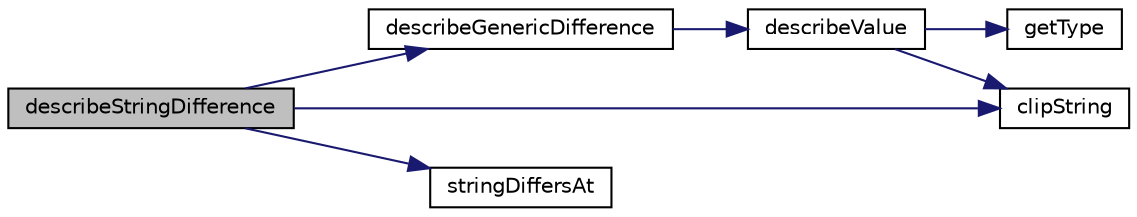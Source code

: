 digraph "describeStringDifference"
{
  edge [fontname="Helvetica",fontsize="10",labelfontname="Helvetica",labelfontsize="10"];
  node [fontname="Helvetica",fontsize="10",shape=record];
  rankdir="LR";
  Node1 [label="describeStringDifference",height=0.2,width=0.4,color="black", fillcolor="grey75", style="filled" fontcolor="black"];
  Node1 -> Node2 [color="midnightblue",fontsize="10",style="solid",fontname="Helvetica"];
  Node2 [label="describeGenericDifference",height=0.2,width=0.4,color="black", fillcolor="white", style="filled",URL="$class_simple_dumper.html#a5f010ffa67f6c5e8464f2d26543f5f0c"];
  Node2 -> Node3 [color="midnightblue",fontsize="10",style="solid",fontname="Helvetica"];
  Node3 [label="describeValue",height=0.2,width=0.4,color="black", fillcolor="white", style="filled",URL="$class_simple_dumper.html#a33c4ec815fbd0785036b8f06c3d00fcc"];
  Node3 -> Node4 [color="midnightblue",fontsize="10",style="solid",fontname="Helvetica"];
  Node4 [label="getType",height=0.2,width=0.4,color="black", fillcolor="white", style="filled",URL="$class_simple_dumper.html#a2a1c2bb69d35f98aaa3afc7e1e159188"];
  Node3 -> Node5 [color="midnightblue",fontsize="10",style="solid",fontname="Helvetica"];
  Node5 [label="clipString",height=0.2,width=0.4,color="black", fillcolor="white", style="filled",URL="$class_simple_dumper.html#adb2b4d13ed7fd9b780f32a71a77e86ce"];
  Node1 -> Node6 [color="midnightblue",fontsize="10",style="solid",fontname="Helvetica"];
  Node6 [label="stringDiffersAt",height=0.2,width=0.4,color="black", fillcolor="white", style="filled",URL="$class_simple_dumper.html#a7ca267682ed0a029e3fd4ec5a440fee3"];
  Node1 -> Node5 [color="midnightblue",fontsize="10",style="solid",fontname="Helvetica"];
}
